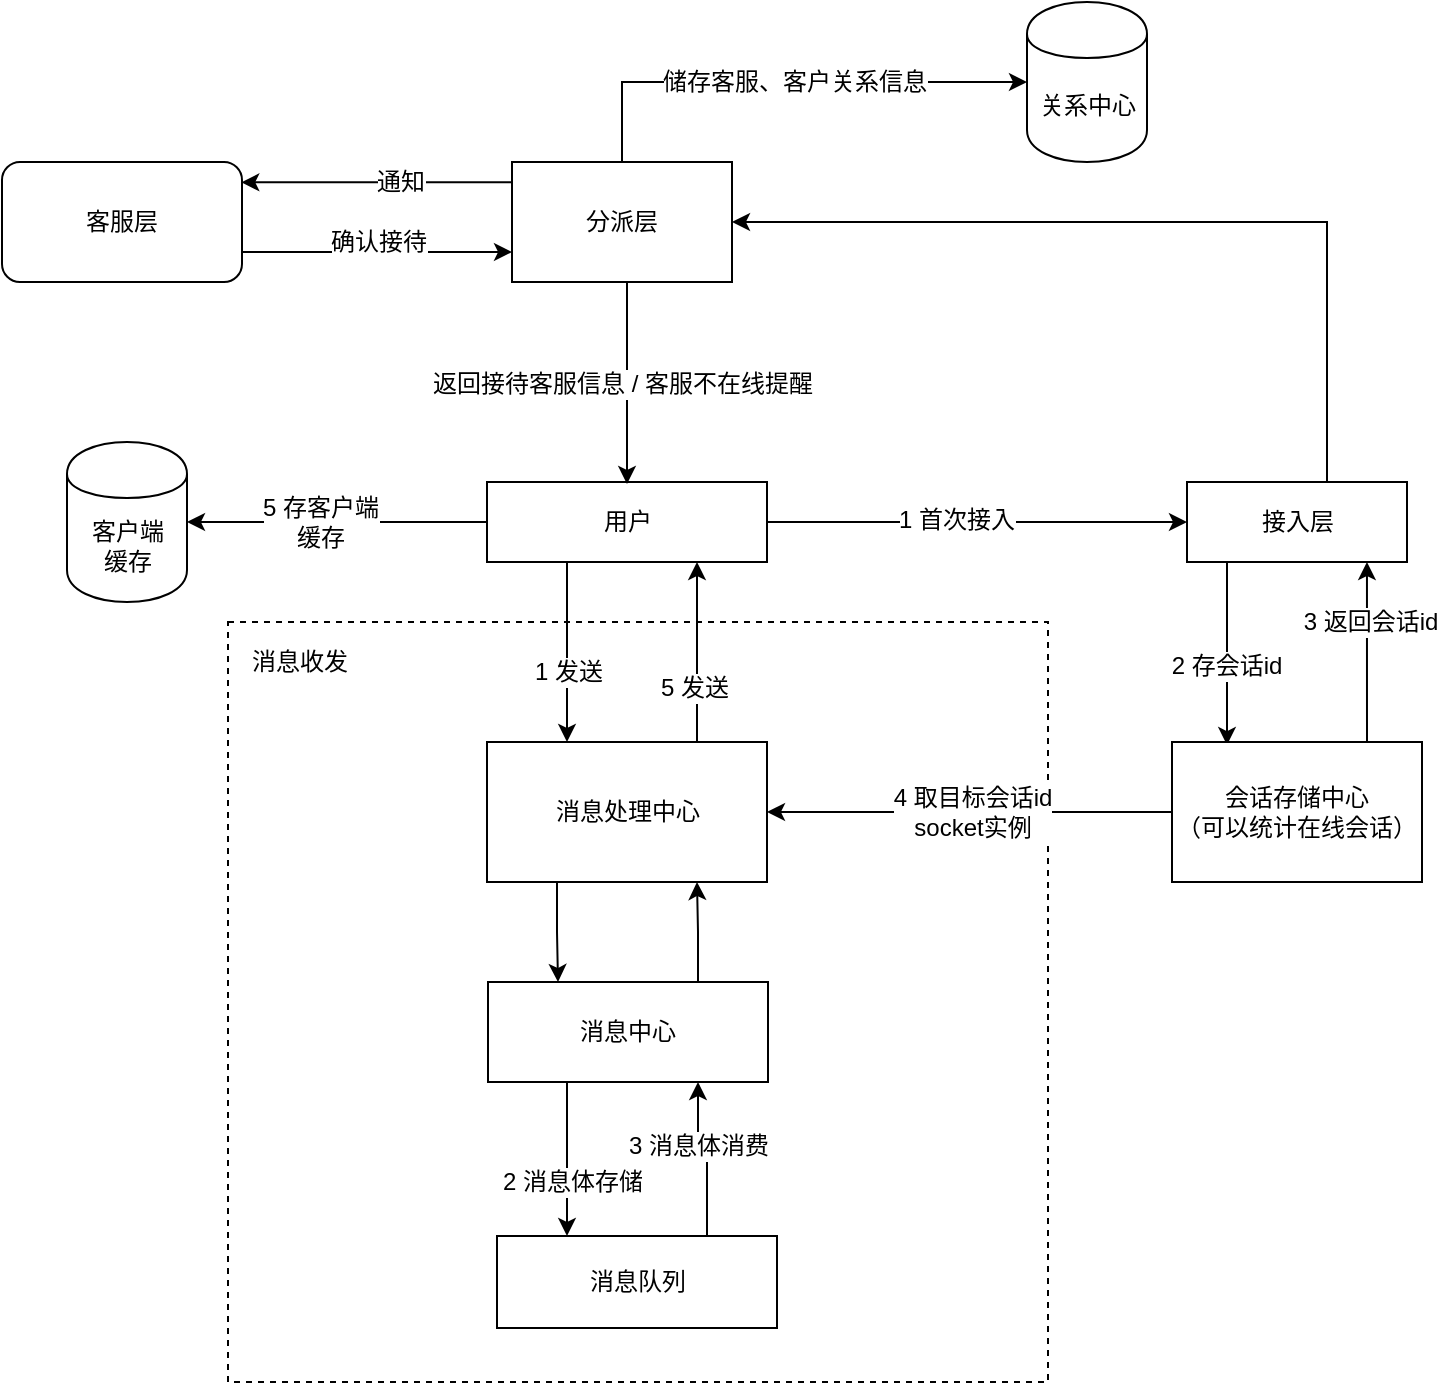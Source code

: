 <mxfile version="11.0.4" type="github"><diagram id="UHUpflMHdFGk2PIyAq20" name="第 1 页"><mxGraphModel dx="1422" dy="794" grid="1" gridSize="10" guides="1" tooltips="1" connect="1" arrows="1" fold="1" page="1" pageScale="1" pageWidth="827" pageHeight="1169" math="0" shadow="0"><root><mxCell id="0"/><mxCell id="1" parent="0"/><mxCell id="b_jkKoarcVCC3NnBa35l-51" value="" style="whiteSpace=wrap;html=1;dashed=1;" parent="1" vertex="1"><mxGeometry x="178" y="600" width="410" height="380" as="geometry"/></mxCell><mxCell id="b_jkKoarcVCC3NnBa35l-10" style="edgeStyle=orthogonalEdgeStyle;rounded=0;orthogonalLoop=1;jettySize=auto;html=1;entryX=0;entryY=0.5;entryDx=0;entryDy=0;" parent="1" source="b_jkKoarcVCC3NnBa35l-1" target="b_jkKoarcVCC3NnBa35l-4" edge="1"><mxGeometry relative="1" as="geometry"/></mxCell><mxCell id="b_jkKoarcVCC3NnBa35l-11" value="1 首次接入" style="text;html=1;resizable=0;points=[];align=center;verticalAlign=middle;labelBackgroundColor=#ffffff;" parent="b_jkKoarcVCC3NnBa35l-10" vertex="1" connectable="0"><mxGeometry x="-0.107" y="1" relative="1" as="geometry"><mxPoint as="offset"/></mxGeometry></mxCell><mxCell id="b_jkKoarcVCC3NnBa35l-32" value="" style="edgeStyle=orthogonalEdgeStyle;rounded=0;orthogonalLoop=1;jettySize=auto;html=1;" parent="1" source="b_jkKoarcVCC3NnBa35l-1" target="b_jkKoarcVCC3NnBa35l-31" edge="1"><mxGeometry relative="1" as="geometry"><Array as="points"><mxPoint x="347.5" y="620"/><mxPoint x="347.5" y="620"/></Array></mxGeometry></mxCell><mxCell id="b_jkKoarcVCC3NnBa35l-34" value="1 发送" style="text;html=1;resizable=0;points=[];align=center;verticalAlign=middle;labelBackgroundColor=#ffffff;" parent="b_jkKoarcVCC3NnBa35l-32" vertex="1" connectable="0"><mxGeometry x="0.667" y="-4" relative="1" as="geometry"><mxPoint x="4" y="-20" as="offset"/></mxGeometry></mxCell><mxCell id="b_jkKoarcVCC3NnBa35l-48" value="" style="edgeStyle=orthogonalEdgeStyle;rounded=0;orthogonalLoop=1;jettySize=auto;html=1;entryX=1;entryY=0.5;entryDx=0;entryDy=0;" parent="1" source="b_jkKoarcVCC3NnBa35l-1" target="b_jkKoarcVCC3NnBa35l-50" edge="1"><mxGeometry relative="1" as="geometry"><mxPoint x="167.5" y="550" as="targetPoint"/></mxGeometry></mxCell><mxCell id="b_jkKoarcVCC3NnBa35l-49" value="5 存客户端&lt;br&gt;缓存" style="text;html=1;resizable=0;points=[];align=center;verticalAlign=middle;labelBackgroundColor=#ffffff;" parent="b_jkKoarcVCC3NnBa35l-48" vertex="1" connectable="0"><mxGeometry x="0.686" y="2" relative="1" as="geometry"><mxPoint x="42.5" y="-2" as="offset"/></mxGeometry></mxCell><mxCell id="b_jkKoarcVCC3NnBa35l-1" value="用户" style="rounded=0;whiteSpace=wrap;html=1;" parent="1" vertex="1"><mxGeometry x="307.5" y="530" width="140" height="40" as="geometry"/></mxCell><mxCell id="b_jkKoarcVCC3NnBa35l-33" style="edgeStyle=orthogonalEdgeStyle;rounded=0;orthogonalLoop=1;jettySize=auto;html=1;exitX=0.75;exitY=0;exitDx=0;exitDy=0;" parent="1" source="b_jkKoarcVCC3NnBa35l-31" edge="1"><mxGeometry relative="1" as="geometry"><mxPoint x="412.5" y="570" as="targetPoint"/><Array as="points"><mxPoint x="412.5" y="570"/></Array></mxGeometry></mxCell><mxCell id="b_jkKoarcVCC3NnBa35l-35" value="5 发送" style="text;html=1;resizable=0;points=[];align=center;verticalAlign=middle;labelBackgroundColor=#ffffff;" parent="b_jkKoarcVCC3NnBa35l-33" vertex="1" connectable="0"><mxGeometry x="0.559" y="-3" relative="1" as="geometry"><mxPoint x="-5" y="43" as="offset"/></mxGeometry></mxCell><mxCell id="b_jkKoarcVCC3NnBa35l-36" style="edgeStyle=orthogonalEdgeStyle;rounded=0;orthogonalLoop=1;jettySize=auto;html=1;exitX=0.25;exitY=1;exitDx=0;exitDy=0;entryX=0.25;entryY=0;entryDx=0;entryDy=0;" parent="1" source="b_jkKoarcVCC3NnBa35l-31" target="b_jkKoarcVCC3NnBa35l-2" edge="1"><mxGeometry relative="1" as="geometry"/></mxCell><mxCell id="b_jkKoarcVCC3NnBa35l-31" value="消息处理中心" style="rounded=0;whiteSpace=wrap;html=1;" parent="1" vertex="1"><mxGeometry x="307.5" y="660" width="140" height="70" as="geometry"/></mxCell><mxCell id="b_jkKoarcVCC3NnBa35l-25" value="" style="edgeStyle=orthogonalEdgeStyle;rounded=0;orthogonalLoop=1;jettySize=auto;html=1;" parent="1" source="b_jkKoarcVCC3NnBa35l-2" target="b_jkKoarcVCC3NnBa35l-24" edge="1"><mxGeometry relative="1" as="geometry"><Array as="points"><mxPoint x="347.5" y="900"/><mxPoint x="347.5" y="900"/></Array></mxGeometry></mxCell><mxCell id="b_jkKoarcVCC3NnBa35l-27" value="2 消息体存储" style="text;html=1;resizable=0;points=[];align=center;verticalAlign=middle;labelBackgroundColor=#ffffff;" parent="b_jkKoarcVCC3NnBa35l-25" vertex="1" connectable="0"><mxGeometry x="-0.247" y="-1" relative="1" as="geometry"><mxPoint x="3" y="21" as="offset"/></mxGeometry></mxCell><mxCell id="b_jkKoarcVCC3NnBa35l-37" style="edgeStyle=orthogonalEdgeStyle;rounded=0;orthogonalLoop=1;jettySize=auto;html=1;exitX=0.75;exitY=0;exitDx=0;exitDy=0;entryX=0.75;entryY=1;entryDx=0;entryDy=0;" parent="1" source="b_jkKoarcVCC3NnBa35l-2" target="b_jkKoarcVCC3NnBa35l-31" edge="1"><mxGeometry relative="1" as="geometry"/></mxCell><mxCell id="b_jkKoarcVCC3NnBa35l-2" value="消息中心" style="rounded=0;whiteSpace=wrap;html=1;" parent="1" vertex="1"><mxGeometry x="308" y="780" width="140" height="50" as="geometry"/></mxCell><mxCell id="b_jkKoarcVCC3NnBa35l-28" style="edgeStyle=orthogonalEdgeStyle;rounded=0;orthogonalLoop=1;jettySize=auto;html=1;exitX=0.75;exitY=0;exitDx=0;exitDy=0;entryX=0.75;entryY=1;entryDx=0;entryDy=0;" parent="1" source="b_jkKoarcVCC3NnBa35l-24" target="b_jkKoarcVCC3NnBa35l-2" edge="1"><mxGeometry relative="1" as="geometry"/></mxCell><mxCell id="b_jkKoarcVCC3NnBa35l-29" value="3 消息体消费" style="text;html=1;resizable=0;points=[];align=center;verticalAlign=middle;labelBackgroundColor=#ffffff;" parent="b_jkKoarcVCC3NnBa35l-28" vertex="1" connectable="0"><mxGeometry x="0.728" y="-1" relative="1" as="geometry"><mxPoint x="-1" y="20.5" as="offset"/></mxGeometry></mxCell><mxCell id="b_jkKoarcVCC3NnBa35l-24" value="消息队列" style="rounded=0;whiteSpace=wrap;html=1;" parent="1" vertex="1"><mxGeometry x="312.5" y="907" width="140" height="46" as="geometry"/></mxCell><mxCell id="b_jkKoarcVCC3NnBa35l-16" value="" style="edgeStyle=orthogonalEdgeStyle;rounded=0;orthogonalLoop=1;jettySize=auto;html=1;entryX=0.22;entryY=0.022;entryDx=0;entryDy=0;entryPerimeter=0;" parent="1" source="b_jkKoarcVCC3NnBa35l-4" target="b_jkKoarcVCC3NnBa35l-7" edge="1"><mxGeometry relative="1" as="geometry"><mxPoint x="887.5" y="610" as="targetPoint"/><Array as="points"><mxPoint x="677.5" y="590"/><mxPoint x="677.5" y="590"/></Array></mxGeometry></mxCell><mxCell id="b_jkKoarcVCC3NnBa35l-17" value="2 存会话id" style="text;html=1;resizable=0;points=[];align=center;verticalAlign=middle;labelBackgroundColor=#ffffff;" parent="b_jkKoarcVCC3NnBa35l-16" vertex="1" connectable="0"><mxGeometry x="0.312" y="-3" relative="1" as="geometry"><mxPoint x="2" y="-8.5" as="offset"/></mxGeometry></mxCell><mxCell id="n077IPHjAajFplxyVAiY-5" value="" style="edgeStyle=orthogonalEdgeStyle;rounded=0;orthogonalLoop=1;jettySize=auto;html=1;entryX=1;entryY=0.5;entryDx=0;entryDy=0;" edge="1" parent="1" source="b_jkKoarcVCC3NnBa35l-4" target="n077IPHjAajFplxyVAiY-4"><mxGeometry relative="1" as="geometry"><Array as="points"><mxPoint x="727.5" y="400"/></Array></mxGeometry></mxCell><mxCell id="b_jkKoarcVCC3NnBa35l-4" value="接入层" style="rounded=0;whiteSpace=wrap;html=1;" parent="1" vertex="1"><mxGeometry x="657.5" y="530" width="110" height="40" as="geometry"/></mxCell><mxCell id="n077IPHjAajFplxyVAiY-6" style="edgeStyle=orthogonalEdgeStyle;rounded=0;orthogonalLoop=1;jettySize=auto;html=1;entryX=0.997;entryY=0.169;entryDx=0;entryDy=0;entryPerimeter=0;" edge="1" parent="1" source="n077IPHjAajFplxyVAiY-4" target="n077IPHjAajFplxyVAiY-3"><mxGeometry relative="1" as="geometry"><Array as="points"><mxPoint x="295" y="380"/></Array></mxGeometry></mxCell><mxCell id="n077IPHjAajFplxyVAiY-7" value="通知" style="text;html=1;resizable=0;points=[];align=center;verticalAlign=middle;labelBackgroundColor=#ffffff;" vertex="1" connectable="0" parent="n077IPHjAajFplxyVAiY-6"><mxGeometry x="0.7" y="3" relative="1" as="geometry"><mxPoint x="59" y="-3" as="offset"/></mxGeometry></mxCell><mxCell id="n077IPHjAajFplxyVAiY-10" style="edgeStyle=orthogonalEdgeStyle;rounded=0;orthogonalLoop=1;jettySize=auto;html=1;" edge="1" parent="1" source="n077IPHjAajFplxyVAiY-4"><mxGeometry relative="1" as="geometry"><mxPoint x="377.5" y="531" as="targetPoint"/><Array as="points"><mxPoint x="377.5" y="531"/></Array></mxGeometry></mxCell><mxCell id="n077IPHjAajFplxyVAiY-11" value="返回接待客服信息 / 客服不在线提醒" style="text;html=1;resizable=0;points=[];align=center;verticalAlign=middle;labelBackgroundColor=#ffffff;" vertex="1" connectable="0" parent="n077IPHjAajFplxyVAiY-10"><mxGeometry x="-0.864" y="1" relative="1" as="geometry"><mxPoint x="-3.5" y="43.5" as="offset"/></mxGeometry></mxCell><mxCell id="n077IPHjAajFplxyVAiY-13" style="edgeStyle=orthogonalEdgeStyle;rounded=0;orthogonalLoop=1;jettySize=auto;html=1;" edge="1" parent="1" source="n077IPHjAajFplxyVAiY-4" target="n077IPHjAajFplxyVAiY-12"><mxGeometry relative="1" as="geometry"><Array as="points"><mxPoint x="375.5" y="330"/></Array></mxGeometry></mxCell><mxCell id="n077IPHjAajFplxyVAiY-14" value="储存客服、客户关系信息" style="text;html=1;resizable=0;points=[];align=center;verticalAlign=middle;labelBackgroundColor=#ffffff;" vertex="1" connectable="0" parent="n077IPHjAajFplxyVAiY-13"><mxGeometry x="-0.526" y="-9" relative="1" as="geometry"><mxPoint x="68" y="-9" as="offset"/></mxGeometry></mxCell><mxCell id="n077IPHjAajFplxyVAiY-4" value="分派层" style="rounded=0;whiteSpace=wrap;html=1;" vertex="1" parent="1"><mxGeometry x="320" y="370" width="110" height="60" as="geometry"/></mxCell><mxCell id="b_jkKoarcVCC3NnBa35l-42" style="edgeStyle=orthogonalEdgeStyle;rounded=0;orthogonalLoop=1;jettySize=auto;html=1;entryX=1;entryY=0.5;entryDx=0;entryDy=0;" parent="1" source="b_jkKoarcVCC3NnBa35l-7" target="b_jkKoarcVCC3NnBa35l-31" edge="1"><mxGeometry relative="1" as="geometry"/></mxCell><mxCell id="b_jkKoarcVCC3NnBa35l-43" value="4 取目标会话id&lt;br&gt;socket实例" style="text;html=1;resizable=0;points=[];align=center;verticalAlign=middle;labelBackgroundColor=#ffffff;" parent="b_jkKoarcVCC3NnBa35l-42" vertex="1" connectable="0"><mxGeometry x="0.714" y="2" relative="1" as="geometry"><mxPoint x="73" y="-2" as="offset"/></mxGeometry></mxCell><mxCell id="b_jkKoarcVCC3NnBa35l-45" style="edgeStyle=orthogonalEdgeStyle;rounded=0;orthogonalLoop=1;jettySize=auto;html=1;entryX=0.818;entryY=1;entryDx=0;entryDy=0;entryPerimeter=0;" parent="1" source="b_jkKoarcVCC3NnBa35l-7" target="b_jkKoarcVCC3NnBa35l-4" edge="1"><mxGeometry relative="1" as="geometry"><Array as="points"><mxPoint x="747.5" y="650"/><mxPoint x="747.5" y="650"/></Array></mxGeometry></mxCell><mxCell id="b_jkKoarcVCC3NnBa35l-46" value="3 返回会话id" style="text;html=1;resizable=0;points=[];align=center;verticalAlign=middle;labelBackgroundColor=#ffffff;" parent="b_jkKoarcVCC3NnBa35l-45" vertex="1" connectable="0"><mxGeometry x="0.748" y="-1" relative="1" as="geometry"><mxPoint y="18.5" as="offset"/></mxGeometry></mxCell><mxCell id="b_jkKoarcVCC3NnBa35l-7" value="会话存储中心&lt;br&gt;（可以统计在线会话）" style="rounded=0;whiteSpace=wrap;html=1;" parent="1" vertex="1"><mxGeometry x="650" y="660" width="125" height="70" as="geometry"/></mxCell><mxCell id="b_jkKoarcVCC3NnBa35l-50" value="客户端&lt;br&gt;缓存" style="shape=cylinder;whiteSpace=wrap;html=1;boundedLbl=1;backgroundOutline=1;" parent="1" vertex="1"><mxGeometry x="97.5" y="510" width="60" height="80" as="geometry"/></mxCell><mxCell id="n077IPHjAajFplxyVAiY-1" value="消息收发" style="text;html=1;resizable=0;points=[];autosize=1;align=left;verticalAlign=top;spacingTop=-4;" vertex="1" parent="1"><mxGeometry x="187.5" y="610" width="60" height="20" as="geometry"/></mxCell><mxCell id="n077IPHjAajFplxyVAiY-8" style="edgeStyle=orthogonalEdgeStyle;rounded=0;orthogonalLoop=1;jettySize=auto;html=1;exitX=1;exitY=0.75;exitDx=0;exitDy=0;" edge="1" parent="1" source="n077IPHjAajFplxyVAiY-3"><mxGeometry relative="1" as="geometry"><mxPoint x="320" y="415" as="targetPoint"/><Array as="points"><mxPoint x="320" y="415"/><mxPoint x="320" y="415"/></Array></mxGeometry></mxCell><mxCell id="n077IPHjAajFplxyVAiY-9" value="确认接待" style="text;html=1;resizable=0;points=[];align=center;verticalAlign=middle;labelBackgroundColor=#ffffff;" vertex="1" connectable="0" parent="n077IPHjAajFplxyVAiY-8"><mxGeometry x="-0.77" relative="1" as="geometry"><mxPoint x="52.5" y="-5" as="offset"/></mxGeometry></mxCell><mxCell id="n077IPHjAajFplxyVAiY-3" value="客服层" style="rounded=1;whiteSpace=wrap;html=1;" vertex="1" parent="1"><mxGeometry x="65" y="370" width="120" height="60" as="geometry"/></mxCell><mxCell id="n077IPHjAajFplxyVAiY-12" value="关系中心" style="shape=cylinder;whiteSpace=wrap;html=1;boundedLbl=1;backgroundOutline=1;" vertex="1" parent="1"><mxGeometry x="577.5" y="290" width="60" height="80" as="geometry"/></mxCell></root></mxGraphModel></diagram></mxfile>